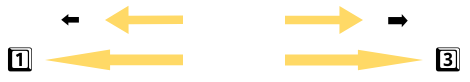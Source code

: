 <mxfile version="27.2.0">
  <diagram name="Page-1" id="crP2xrFGUCeahmdr6YvO">
    <mxGraphModel dx="385" dy="154" grid="1" gridSize="10" guides="1" tooltips="1" connect="1" arrows="1" fold="1" page="1" pageScale="1" pageWidth="850" pageHeight="1100" math="0" shadow="0">
      <root>
        <mxCell id="0" />
        <mxCell id="1" parent="0" />
        <mxCell id="FImtv4k21oUFTI74sdvM-1" value="" style="shape=flexArrow;endArrow=classic;html=1;rounded=0;strokeColor=none;endWidth=3.964;endSize=10.513;width=5.385;fillColor=#FFD966;" edge="1" parent="1">
          <mxGeometry width="50" height="50" relative="1" as="geometry">
            <mxPoint x="310" y="380" as="sourcePoint" />
            <mxPoint x="380" y="380" as="targetPoint" />
          </mxGeometry>
        </mxCell>
        <mxCell id="FImtv4k21oUFTI74sdvM-3" value="" style="shape=flexArrow;endArrow=classic;html=1;rounded=0;strokeColor=none;endWidth=8.837;endSize=3.59;width=4.231;fillColor=#FFD966;" edge="1" parent="1">
          <mxGeometry width="50" height="50" relative="1" as="geometry">
            <mxPoint x="310" y="360" as="sourcePoint" />
            <mxPoint x="350" y="360" as="targetPoint" />
          </mxGeometry>
        </mxCell>
        <mxCell id="FImtv4k21oUFTI74sdvM-4" value="➡️" style="rounded=1;whiteSpace=wrap;html=1;fillColor=none;strokeColor=none;" vertex="1" parent="1">
          <mxGeometry x="357" y="350" width="20" height="20" as="geometry" />
        </mxCell>
        <mxCell id="FImtv4k21oUFTI74sdvM-5" value="3️⃣" style="rounded=1;whiteSpace=wrap;html=1;strokeColor=none;fillColor=none;" vertex="1" parent="1">
          <mxGeometry x="382" y="370" width="20" height="20" as="geometry" />
        </mxCell>
        <mxCell id="FImtv4k21oUFTI74sdvM-6" value="" style="shape=flexArrow;endArrow=classic;html=1;rounded=0;strokeColor=none;endWidth=3.964;endSize=10.513;width=5.385;fillColor=#FFD966;" edge="1" parent="1">
          <mxGeometry width="50" height="50" relative="1" as="geometry">
            <mxPoint x="260" y="379.9" as="sourcePoint" />
            <mxPoint x="190" y="380" as="targetPoint" />
          </mxGeometry>
        </mxCell>
        <mxCell id="FImtv4k21oUFTI74sdvM-7" value="" style="shape=flexArrow;endArrow=classic;html=1;rounded=0;strokeColor=none;endWidth=8.837;endSize=3.59;width=4.231;fillColor=#FFD966;" edge="1" parent="1">
          <mxGeometry width="50" height="50" relative="1" as="geometry">
            <mxPoint x="260" y="359.9" as="sourcePoint" />
            <mxPoint x="220" y="360" as="targetPoint" />
          </mxGeometry>
        </mxCell>
        <mxCell id="FImtv4k21oUFTI74sdvM-8" value="⬅️" style="rounded=1;whiteSpace=wrap;html=1;direction=south;strokeColor=none;fillColor=none;" vertex="1" parent="1">
          <mxGeometry x="193" y="350" width="20" height="20" as="geometry" />
        </mxCell>
        <mxCell id="FImtv4k21oUFTI74sdvM-9" value="1️⃣" style="rounded=1;whiteSpace=wrap;html=1;direction=south;fillColor=none;strokeColor=none;" vertex="1" parent="1">
          <mxGeometry x="168" y="370" width="20" height="20" as="geometry" />
        </mxCell>
      </root>
    </mxGraphModel>
  </diagram>
</mxfile>
